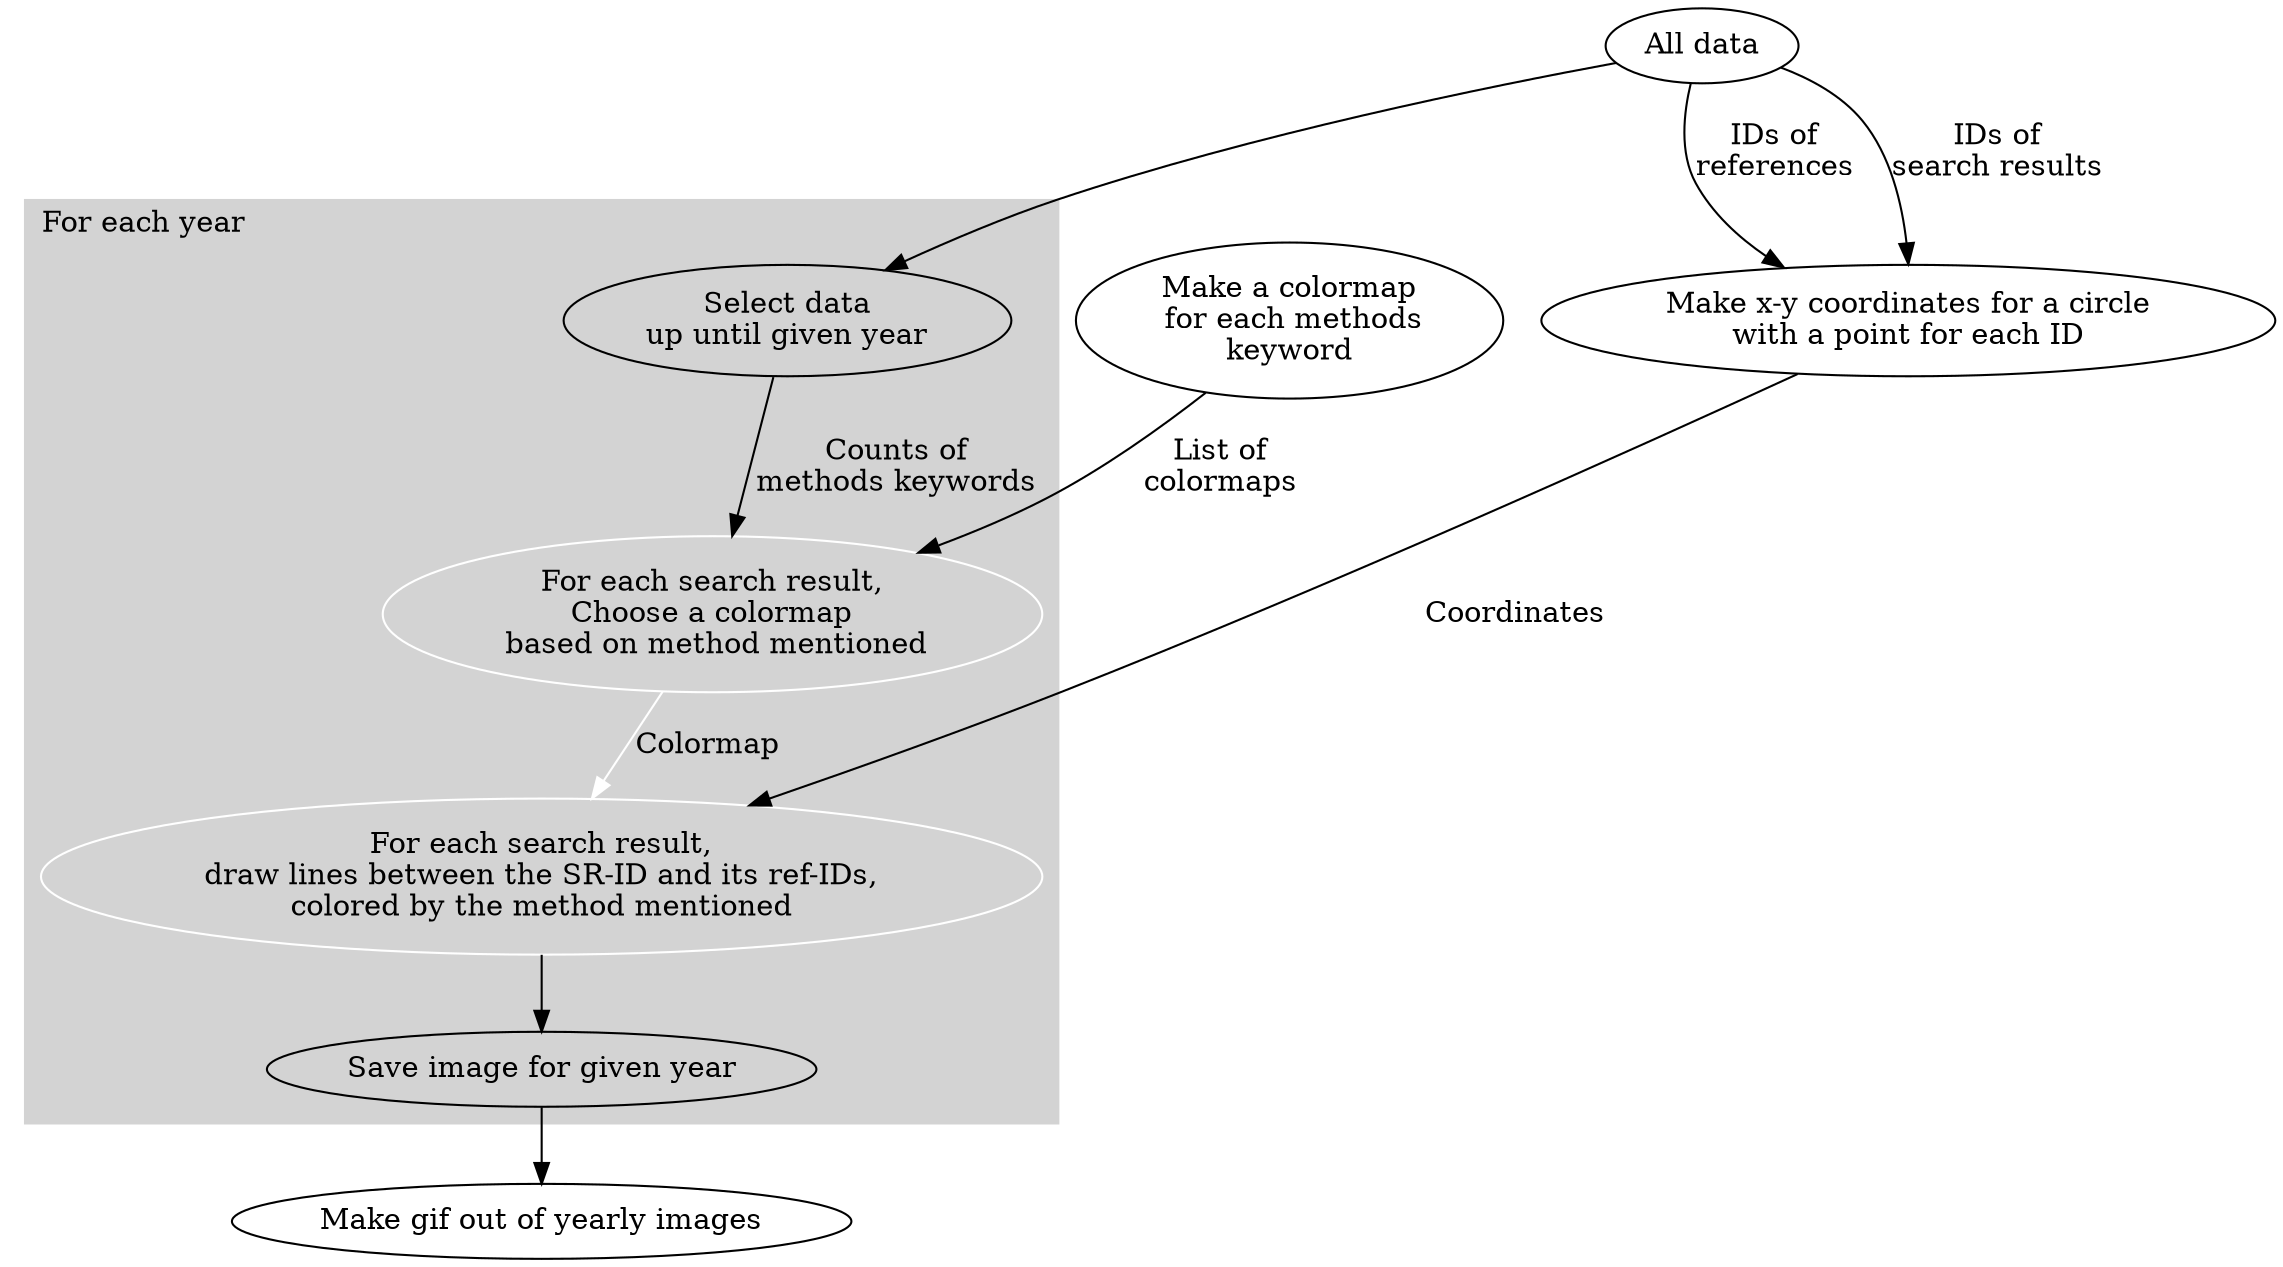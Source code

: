 // Visualization
digraph {
	pubmed [label="All data"]
	ydata [label="Select data
up until given year"]
	ring [label="Make x-y coordinates for a circle
with a point for each ID"]
	line [label="For each search result,
draw lines between the SR-ID and its ref-IDs,
colored by the method mentioned" color=white]
	cmaps [label="Make a colormap
 for each methods
keyword"]
	pickc [label="For each search result,
Choose a colormap
 based on method mentioned" color=white]
	fig [label="Save image for given year"]
	gif [label="Make gif out of yearly images"]
	pubmed -> ydata
	pubmed -> ring [label="IDs of
search results"]
	pubmed -> ring [label="IDs of
references"]
	cmaps -> pickc [label="List of
colormaps"]
	ring -> line [label=Coordinates]
	subgraph cluster_1 {
		color=lightgrey style=filled
		label="For each year" labeljust=l
		ydata -> pickc [label="Counts of
methods keywords"]
		pickc -> line [label=Colormap color=white]
		line -> fig
	}
	fig -> gif
}
